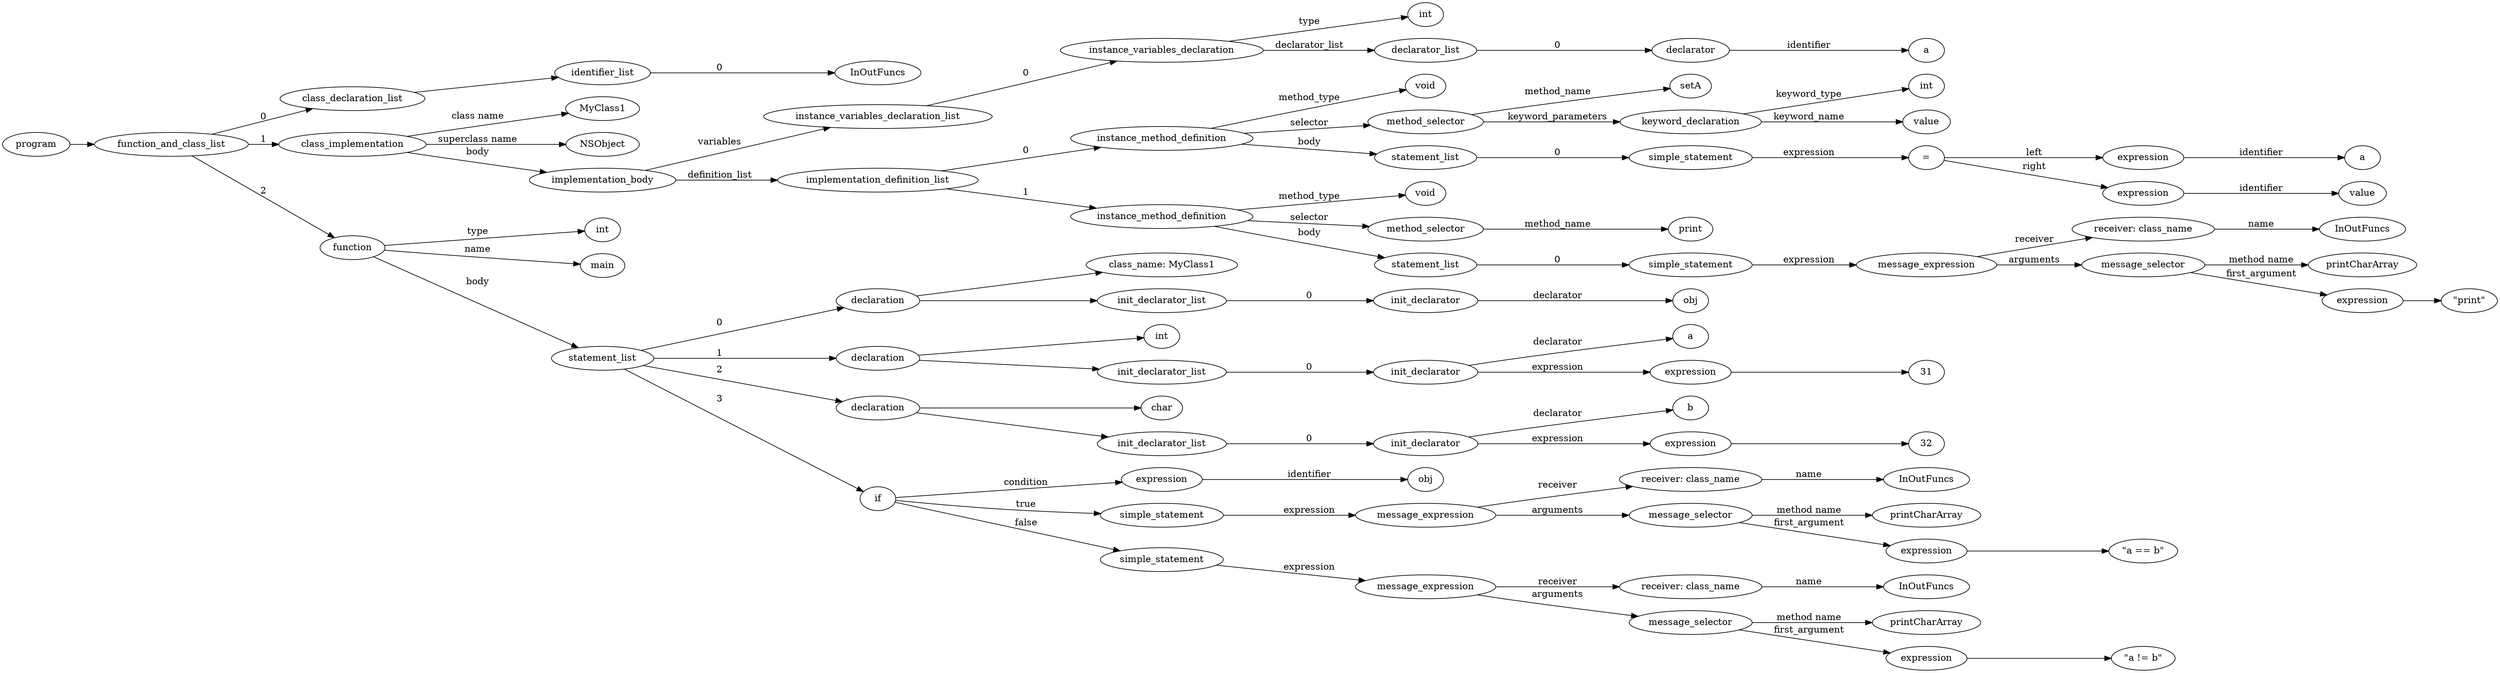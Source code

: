 digraph ObjectiveC { rankdir="LR";
64[label="program"];
64->2;
2[label="function_and_class_list"];
2->1[label="0"];
1[label="class_declaration_list"];
1->0;
0[label="identifier_list"];
0.0 [label="InOutFuncs"];
0->0.0 [label="0"];
2->30[label="1"];
30[label="class_implementation"];
30.1 [label="MyClass1"];
30->30.1 [label="class name"];
30.2 [label="NSObject"];
30->30.2 [label="superclass name"];
30->29[label="body"];
29[label="implementation_body"];
29->7[label="variables"];
7[label="instance_variables_declaration_list"];
7->6[label="0"];
6[label="instance_variables_declaration"];
6->3[label="type"];
3[label="int"];
6->5[label="declarator_list"];
5[label="declarator_list"];
5->4[label="0"];
4[label="declarator"];
4.1 [label="a"];
4->4.1[label="identifier"];
29->18[label="definition_list"];
18[label="implementation_definition_list"];
18->17[label="0"];
17[label="instance_method_definition"];
17->16[label="method_type"];
16[label="void"];
17->10[label="selector"];
10[label="method_selector"];
10->10.1 [label="method_name"];
10.1 [label="setA"];
10->9[label="keyword_parameters"];
9[label="keyword_declaration"];
9->8[label="keyword_type"];
8[label="int"];
9->9.2 [label="keyword_name"];
9.2 [label="value"];
17->15[label="body"];
15[label="statement_list"];
15->14[label="0"];
14[label="simple_statement"];
14->13[label="expression"];
13[label="expression"];
13[label="="];
13->11[label="left"];
11[label="expression"];
11->11.1 [label="identifier"];11.1[label="a"];
13->12[label="right"];
12[label="expression"];
12->12.1 [label="identifier"];12.1[label="value"];
18->28[label="1"];
28[label="instance_method_definition"];
28->27[label="method_type"];
27[label="void"];
28->19[label="selector"];
19[label="method_selector"];
19->19.1 [label="method_name"];
19.1 [label="print"];
28->26[label="body"];
26[label="statement_list"];
26->25[label="0"];
25[label="simple_statement"];
25->24[label="expression"];
24[label="expression"];
24[label="message_expression"];
24->20[label="receiver"];
20[label="receiver: class_name"];
20.1 [label="InOutFuncs"];
20->20.1 [label="name"];
24->23[label="arguments"];
23[label="message_selector"];
23.1 [label="printCharArray"];
23->23.1 [label="method name"]; 
23->22[label="first_argument"];
22[label="expression"];
22->21;
21[label=<"print">];
2->63[label="2"];
63[label="function"];
63->31[label="type"];
31[label="int"];
63->63.1 [label="name"];
63.1 [label="main"];
63->36[label="body"];
36[label="statement_list"];
36->35[label="0"];
35[label="declaration"];
35->34;
34[label="class_name: MyClass1"];
35->33;
33[label="init_declarator_list"];
33->32[label="0"];
32[label="init_declarator"];
32.1 [label="obj"];
32->32.1[label="declarator"];
36->42[label="1"];
42[label="declaration"];
42->37;
37[label="int"];
42->41;
41[label="init_declarator_list"];
41->40[label="0"];
40[label="init_declarator"];
40.1 [label="a"];
40->40.1[label="declarator"];
40->39[label="expression"];
39[label="expression"];
39->38;
38[label="31"];
36->48[label="2"];
48[label="declaration"];
48->43;
43[label="char"];
48->47;
47[label="init_declarator_list"];
47->46[label="0"];
46[label="init_declarator"];
46.1 [label="b"];
46->46.1[label="declarator"];
46->45[label="expression"];
45[label="expression"];
45->44;
44[label="32"];
36->62[label="3"];
62[label="if"];
62->49[label="condition"];
49[label="expression"];
49->49.1 [label="identifier"];49.1[label="obj"];
62->55[label="true"];
55[label="simple_statement"];
55->54[label="expression"];
54[label="expression"];
54[label="message_expression"];
54->50[label="receiver"];
50[label="receiver: class_name"];
50.1 [label="InOutFuncs"];
50->50.1 [label="name"];
54->53[label="arguments"];
53[label="message_selector"];
53.1 [label="printCharArray"];
53->53.1 [label="method name"]; 
53->52[label="first_argument"];
52[label="expression"];
52->51;
51[label=<"a == b">];
62->61[label="false"];
61[label="simple_statement"];
61->60[label="expression"];
60[label="expression"];
60[label="message_expression"];
60->56[label="receiver"];
56[label="receiver: class_name"];
56.1 [label="InOutFuncs"];
56->56.1 [label="name"];
60->59[label="arguments"];
59[label="message_selector"];
59.1 [label="printCharArray"];
59->59.1 [label="method name"]; 
59->58[label="first_argument"];
58[label="expression"];
58->57;
57[label=<"a != b">];
}
